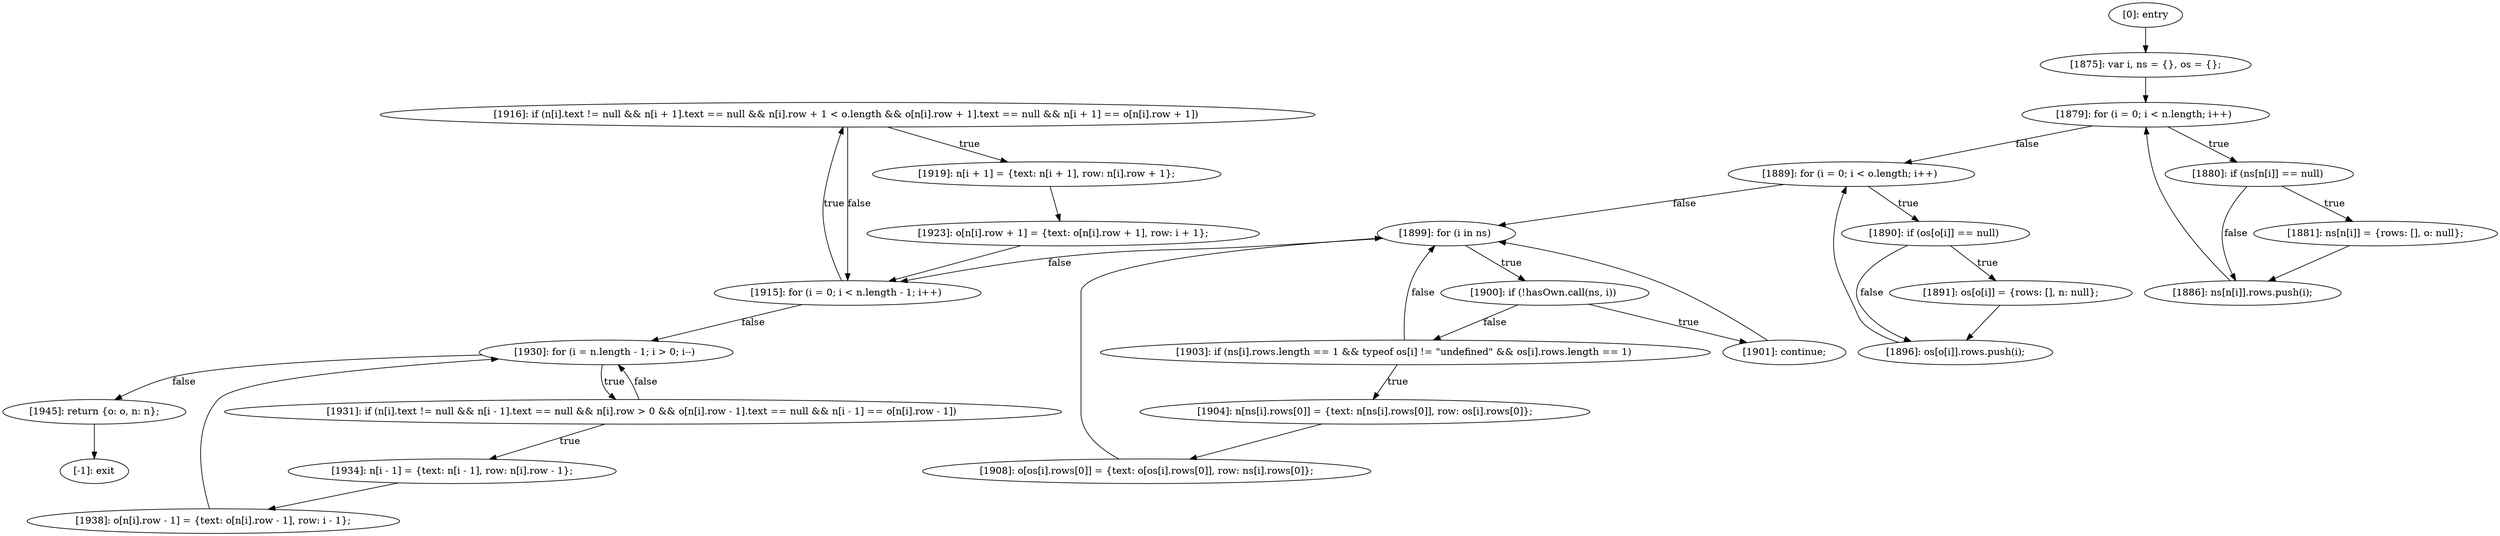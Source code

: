 digraph {
"0" [label="[1916]: if (n[i].text != null && n[i + 1].text == null && n[i].row + 1 < o.length && o[n[i].row + 1].text == null && n[i + 1] == o[n[i].row + 1]) "] 
"1" [label="[1899]: for (i in ns) "] 
"2" [label="[1896]: os[o[i]].rows.push(i);\n"] 
"3" [label="[1908]: o[os[i].rows[0]] = {text: o[os[i].rows[0]], row: ns[i].rows[0]};\n"] 
"4" [label="[1900]: if (!hasOwn.call(ns, i)) "] 
"5" [label="[1889]: for (i = 0; i < o.length; i++) "] 
"6" [label="[0]: entry"] 
"7" [label="[1881]: ns[n[i]] = {rows: [], o: null};\n"] 
"8" [label="[1880]: if (ns[n[i]] == null) "] 
"9" [label="[1945]: return {o: o, n: n};\n"] 
"10" [label="[1875]: var i, ns = {}, os = {};\n"] 
"11" [label="[1901]: continue;\n"] 
"12" [label="[1915]: for (i = 0; i < n.length - 1; i++) "] 
"13" [label="[1919]: n[i + 1] = {text: n[i + 1], row: n[i].row + 1};\n"] 
"14" [label="[1931]: if (n[i].text != null && n[i - 1].text == null && n[i].row > 0 && o[n[i].row - 1].text == null && n[i - 1] == o[n[i].row - 1]) "] 
"15" [label="[1930]: for (i = n.length - 1; i > 0; i--) "] 
"16" [label="[1891]: os[o[i]] = {rows: [], n: null};\n"] 
"17" [label="[1923]: o[n[i].row + 1] = {text: o[n[i].row + 1], row: i + 1};\n"] 
"18" [label="[1890]: if (os[o[i]] == null) "] 
"19" [label="[-1]: exit"] 
"20" [label="[1879]: for (i = 0; i < n.length; i++) "] 
"21" [label="[1934]: n[i - 1] = {text: n[i - 1], row: n[i].row - 1};\n"] 
"22" [label="[1938]: o[n[i].row - 1] = {text: o[n[i].row - 1], row: i - 1};\n"] 
"23" [label="[1904]: n[ns[i].rows[0]] = {text: n[ns[i].rows[0]], row: os[i].rows[0]};\n"] 
"24" [label="[1886]: ns[n[i]].rows.push(i);\n"] 
"25" [label="[1903]: if (ns[i].rows.length == 1 && typeof os[i] != \"undefined\" && os[i].rows.length == 1) "] 
"0" -> "13" [label="true"] 
"0" -> "12" [label="false"] 
"1" -> "12" [label="false"] 
"1" -> "4" [label="true"] 
"2" -> "5" [label=""] 
"3" -> "1" [label=""] 
"4" -> "11" [label="true"] 
"4" -> "25" [label="false"] 
"5" -> "1" [label="false"] 
"5" -> "18" [label="true"] 
"6" -> "10" [label=""] 
"7" -> "24" [label=""] 
"8" -> "7" [label="true"] 
"8" -> "24" [label="false"] 
"9" -> "19" [label=""] 
"10" -> "20" [label=""] 
"11" -> "1" [label=""] 
"12" -> "15" [label="false"] 
"12" -> "0" [label="true"] 
"13" -> "17" [label=""] 
"14" -> "21" [label="true"] 
"14" -> "15" [label="false"] 
"15" -> "9" [label="false"] 
"15" -> "14" [label="true"] 
"16" -> "2" [label=""] 
"17" -> "12" [label=""] 
"18" -> "16" [label="true"] 
"18" -> "2" [label="false"] 
"20" -> "5" [label="false"] 
"20" -> "8" [label="true"] 
"21" -> "22" [label=""] 
"22" -> "15" [label=""] 
"23" -> "3" [label=""] 
"24" -> "20" [label=""] 
"25" -> "23" [label="true"] 
"25" -> "1" [label="false"] 
}
